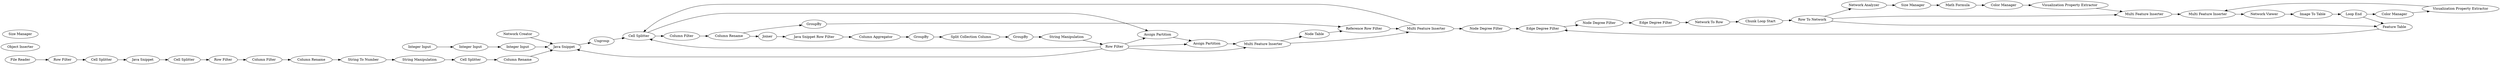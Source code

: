 digraph {
	56 [label="Network Creator"]
	77 [label="Java Snippet"]
	87 [label="Object Inserter"]
	88 [label="Assign Partition"]
	89 [label="Assign Partition"]
	94 [label="Assign Partition"]
	95 [label="Multi Feature Inserter"]
	96 [label="Row Filter"]
	21 [label="String Manipulation"]
	22 [label=Joiner]
	23 [label="Java Snippet Row Filter"]
	24 [label="Column Aggregator"]
	25 [label=GroupBy]
	26 [label=GroupBy]
	27 [label="Split Collection Column"]
	50 [label=Ungroup]
	85 [label="Column Filter"]
	86 [label="Column Rename"]
	88 [label="Cell Splitter"]
	99 [label=GroupBy]
	100 [label="Multi Feature Inserter"]
	101 [label="Node Table"]
	102 [label="Reference Row Filter"]
	103 [label="Integer Input"]
	104 [label="Integer Input"]
	105 [label="Integer Input"]
	2 [label="Row Filter"]
	4 [label="Java Snippet"]
	6 [label="Row Filter"]
	7 [label="Column Filter"]
	8 [label="Column Rename"]
	9 [label="String To Number"]
	10 [label="String Manipulation"]
	14 [label="Column Rename"]
	16 [label="Cell Splitter"]
	18 [label="Cell Splitter"]
	20 [label="Cell Splitter"]
	181 [label="Node Degree Filter"]
	183 [label="File Reader"]
	197 [label="Interactive Table"]
	184 [label="Network Viewer"]
	185 [label="Edge Degree Filter"]
	186 [label="Network Analyzer"]
	187 [label="Network To Row"]
	188 [label="Chunk Loop Start"]
	189 [label="Row To Network"]
	190 [label="Size Manager"]
	191 [label="Visualization Property Extractor"]
	192 [label="Multi Feature Inserter"]
	193 [label="Math Formula"]
	194 [label="Color Manager"]
	195 [label="Loop End"]
	196 [label="Image To Table"]
	197 [label="Feature Table"]
	198 [label="Size Manager"]
	199 [label="Visualization Property Extractor"]
	200 [label="Multi Feature Inserter"]
	201 [label="Node Degree Filter"]
	202 [label="Edge Degree Filter"]
	204 [label="Color Manager"]
	22 -> 23
	23 -> 24
	24 -> 25
	25 -> 27
	26 -> 21
	27 -> 26
	50 -> 88
	85 -> 86
	88 -> 85
	56 -> 77
	77 -> 50
	100 -> 88
	88 -> 94
	89 -> 95
	94 -> 89
	95 -> 101
	95 -> 100
	96 -> 77
	96 -> 88
	96 -> 89
	96 -> 94
	96 -> 95
	21 -> 96
	86 -> 99
	86 -> 22
	99 -> 102
	101 -> 102
	102 -> 100
	103 -> 104
	104 -> 105
	105 -> 77
	2 -> 16
	4 -> 20
	6 -> 7
	7 -> 8
	8 -> 9
	9 -> 10
	10 -> 18
	16 -> 4
	18 -> 14
	20 -> 6
	184 -> 196
	185 -> 201
	186 -> 190
	187 -> 188
	188 -> 189
	189 -> 186
	189 -> 197
	189 -> 192
	190 -> 193
	191 -> 192
	192 -> 200
	193 -> 194
	194 -> 191
	196 -> 195
	197 -> 185
	195 -> 204
	199 -> 200
	200 -> 184
	201 -> 202
	202 -> 187
	204 -> 199
	100 -> 181
	14 -> 77
	181 -> 185
	183 -> 2
	195 -> 197
	rankdir=LR
}
